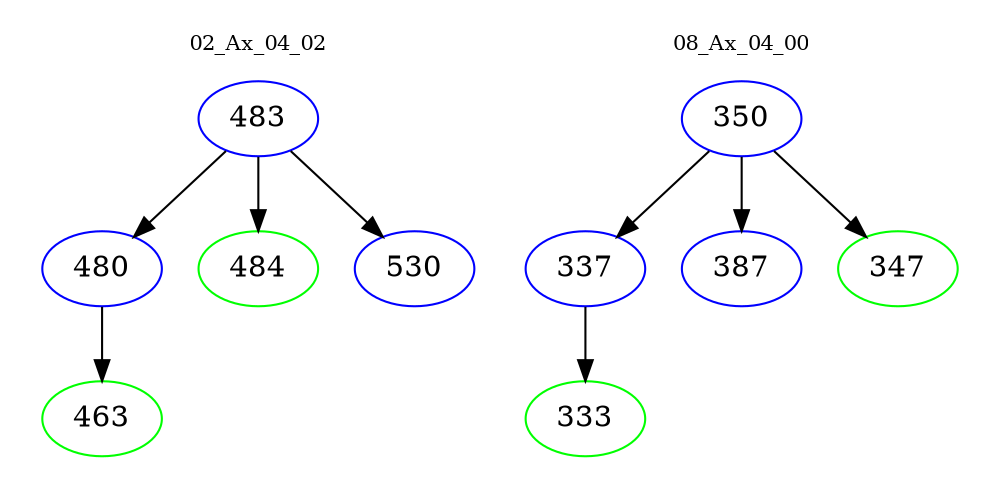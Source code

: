 digraph{
subgraph cluster_0 {
color = white
label = "02_Ax_04_02";
fontsize=10;
T0_483 [label="483", color="blue"]
T0_483 -> T0_480 [color="black"]
T0_480 [label="480", color="blue"]
T0_480 -> T0_463 [color="black"]
T0_463 [label="463", color="green"]
T0_483 -> T0_484 [color="black"]
T0_484 [label="484", color="green"]
T0_483 -> T0_530 [color="black"]
T0_530 [label="530", color="blue"]
}
subgraph cluster_1 {
color = white
label = "08_Ax_04_00";
fontsize=10;
T1_350 [label="350", color="blue"]
T1_350 -> T1_337 [color="black"]
T1_337 [label="337", color="blue"]
T1_337 -> T1_333 [color="black"]
T1_333 [label="333", color="green"]
T1_350 -> T1_387 [color="black"]
T1_387 [label="387", color="blue"]
T1_350 -> T1_347 [color="black"]
T1_347 [label="347", color="green"]
}
}
